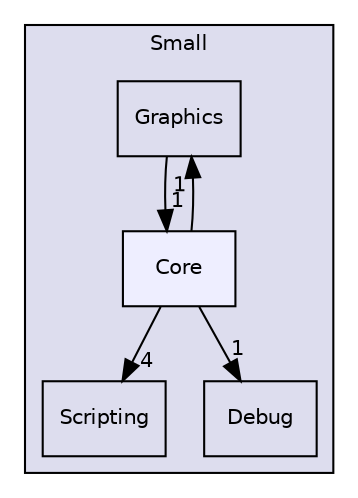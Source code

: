 digraph "C:/Users/folae/Documents/Code/Big-Projects/ScriptWizards/SmallGameLibrary/include/Small/Core" {
  compound=true
  node [ fontsize="10", fontname="Helvetica"];
  edge [ labelfontsize="10", labelfontname="Helvetica"];
  subgraph clusterdir_517f7d009caed18d50502f12c0d97ec3 {
    graph [ bgcolor="#ddddee", pencolor="black", label="Small" fontname="Helvetica", fontsize="10", URL="dir_517f7d009caed18d50502f12c0d97ec3.html"]
  dir_230ebb31a7b473b673878f5d3da6d001 [shape=box label="Graphics" URL="dir_230ebb31a7b473b673878f5d3da6d001.html"];
  dir_8fb71a89305e8bb79c0790ded867372f [shape=box label="Scripting" URL="dir_8fb71a89305e8bb79c0790ded867372f.html"];
  dir_ea5275f19dd98e4e16b487795f40b2ea [shape=box label="Debug" URL="dir_ea5275f19dd98e4e16b487795f40b2ea.html"];
  dir_3c803fb2e31f05de510171dcaff9bfbd [shape=box, label="Core", style="filled", fillcolor="#eeeeff", pencolor="black", URL="dir_3c803fb2e31f05de510171dcaff9bfbd.html"];
  }
  dir_230ebb31a7b473b673878f5d3da6d001->dir_3c803fb2e31f05de510171dcaff9bfbd [headlabel="1", labeldistance=1.5 headhref="dir_000006_000003.html"];
  dir_3c803fb2e31f05de510171dcaff9bfbd->dir_230ebb31a7b473b673878f5d3da6d001 [headlabel="1", labeldistance=1.5 headhref="dir_000003_000006.html"];
  dir_3c803fb2e31f05de510171dcaff9bfbd->dir_8fb71a89305e8bb79c0790ded867372f [headlabel="4", labeldistance=1.5 headhref="dir_000003_000008.html"];
  dir_3c803fb2e31f05de510171dcaff9bfbd->dir_ea5275f19dd98e4e16b487795f40b2ea [headlabel="1", labeldistance=1.5 headhref="dir_000003_000004.html"];
}
